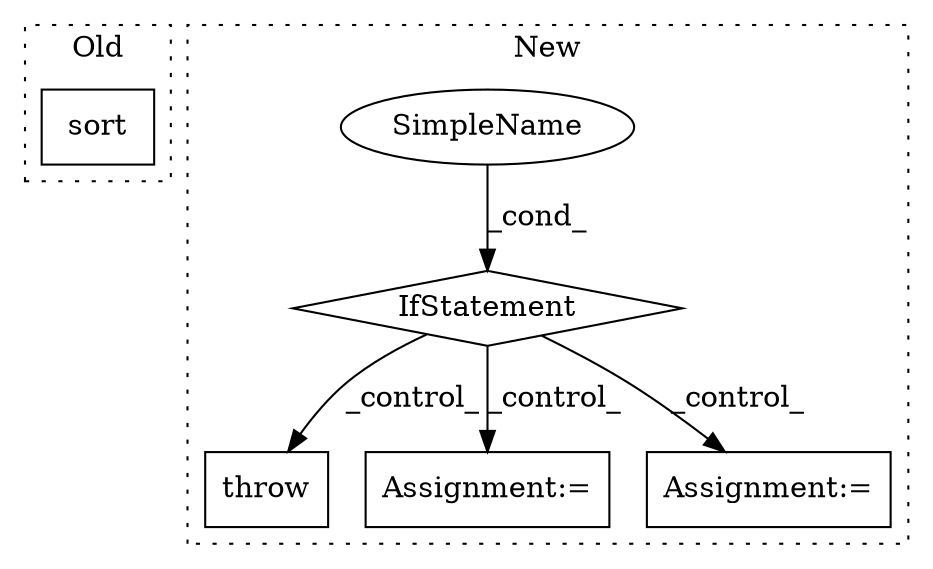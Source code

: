digraph G {
subgraph cluster0 {
1 [label="sort" a="32" s="1701,1767" l="5,1" shape="box"];
label = "Old";
style="dotted";
}
subgraph cluster1 {
2 [label="throw" a="53" s="1636" l="6" shape="box"];
3 [label="IfStatement" a="25" s="1605,1626" l="4,2" shape="diamond"];
4 [label="SimpleName" a="42" s="" l="" shape="ellipse"];
5 [label="Assignment:=" a="7" s="2275" l="1" shape="box"];
6 [label="Assignment:=" a="7" s="1819" l="1" shape="box"];
label = "New";
style="dotted";
}
3 -> 5 [label="_control_"];
3 -> 2 [label="_control_"];
3 -> 6 [label="_control_"];
4 -> 3 [label="_cond_"];
}